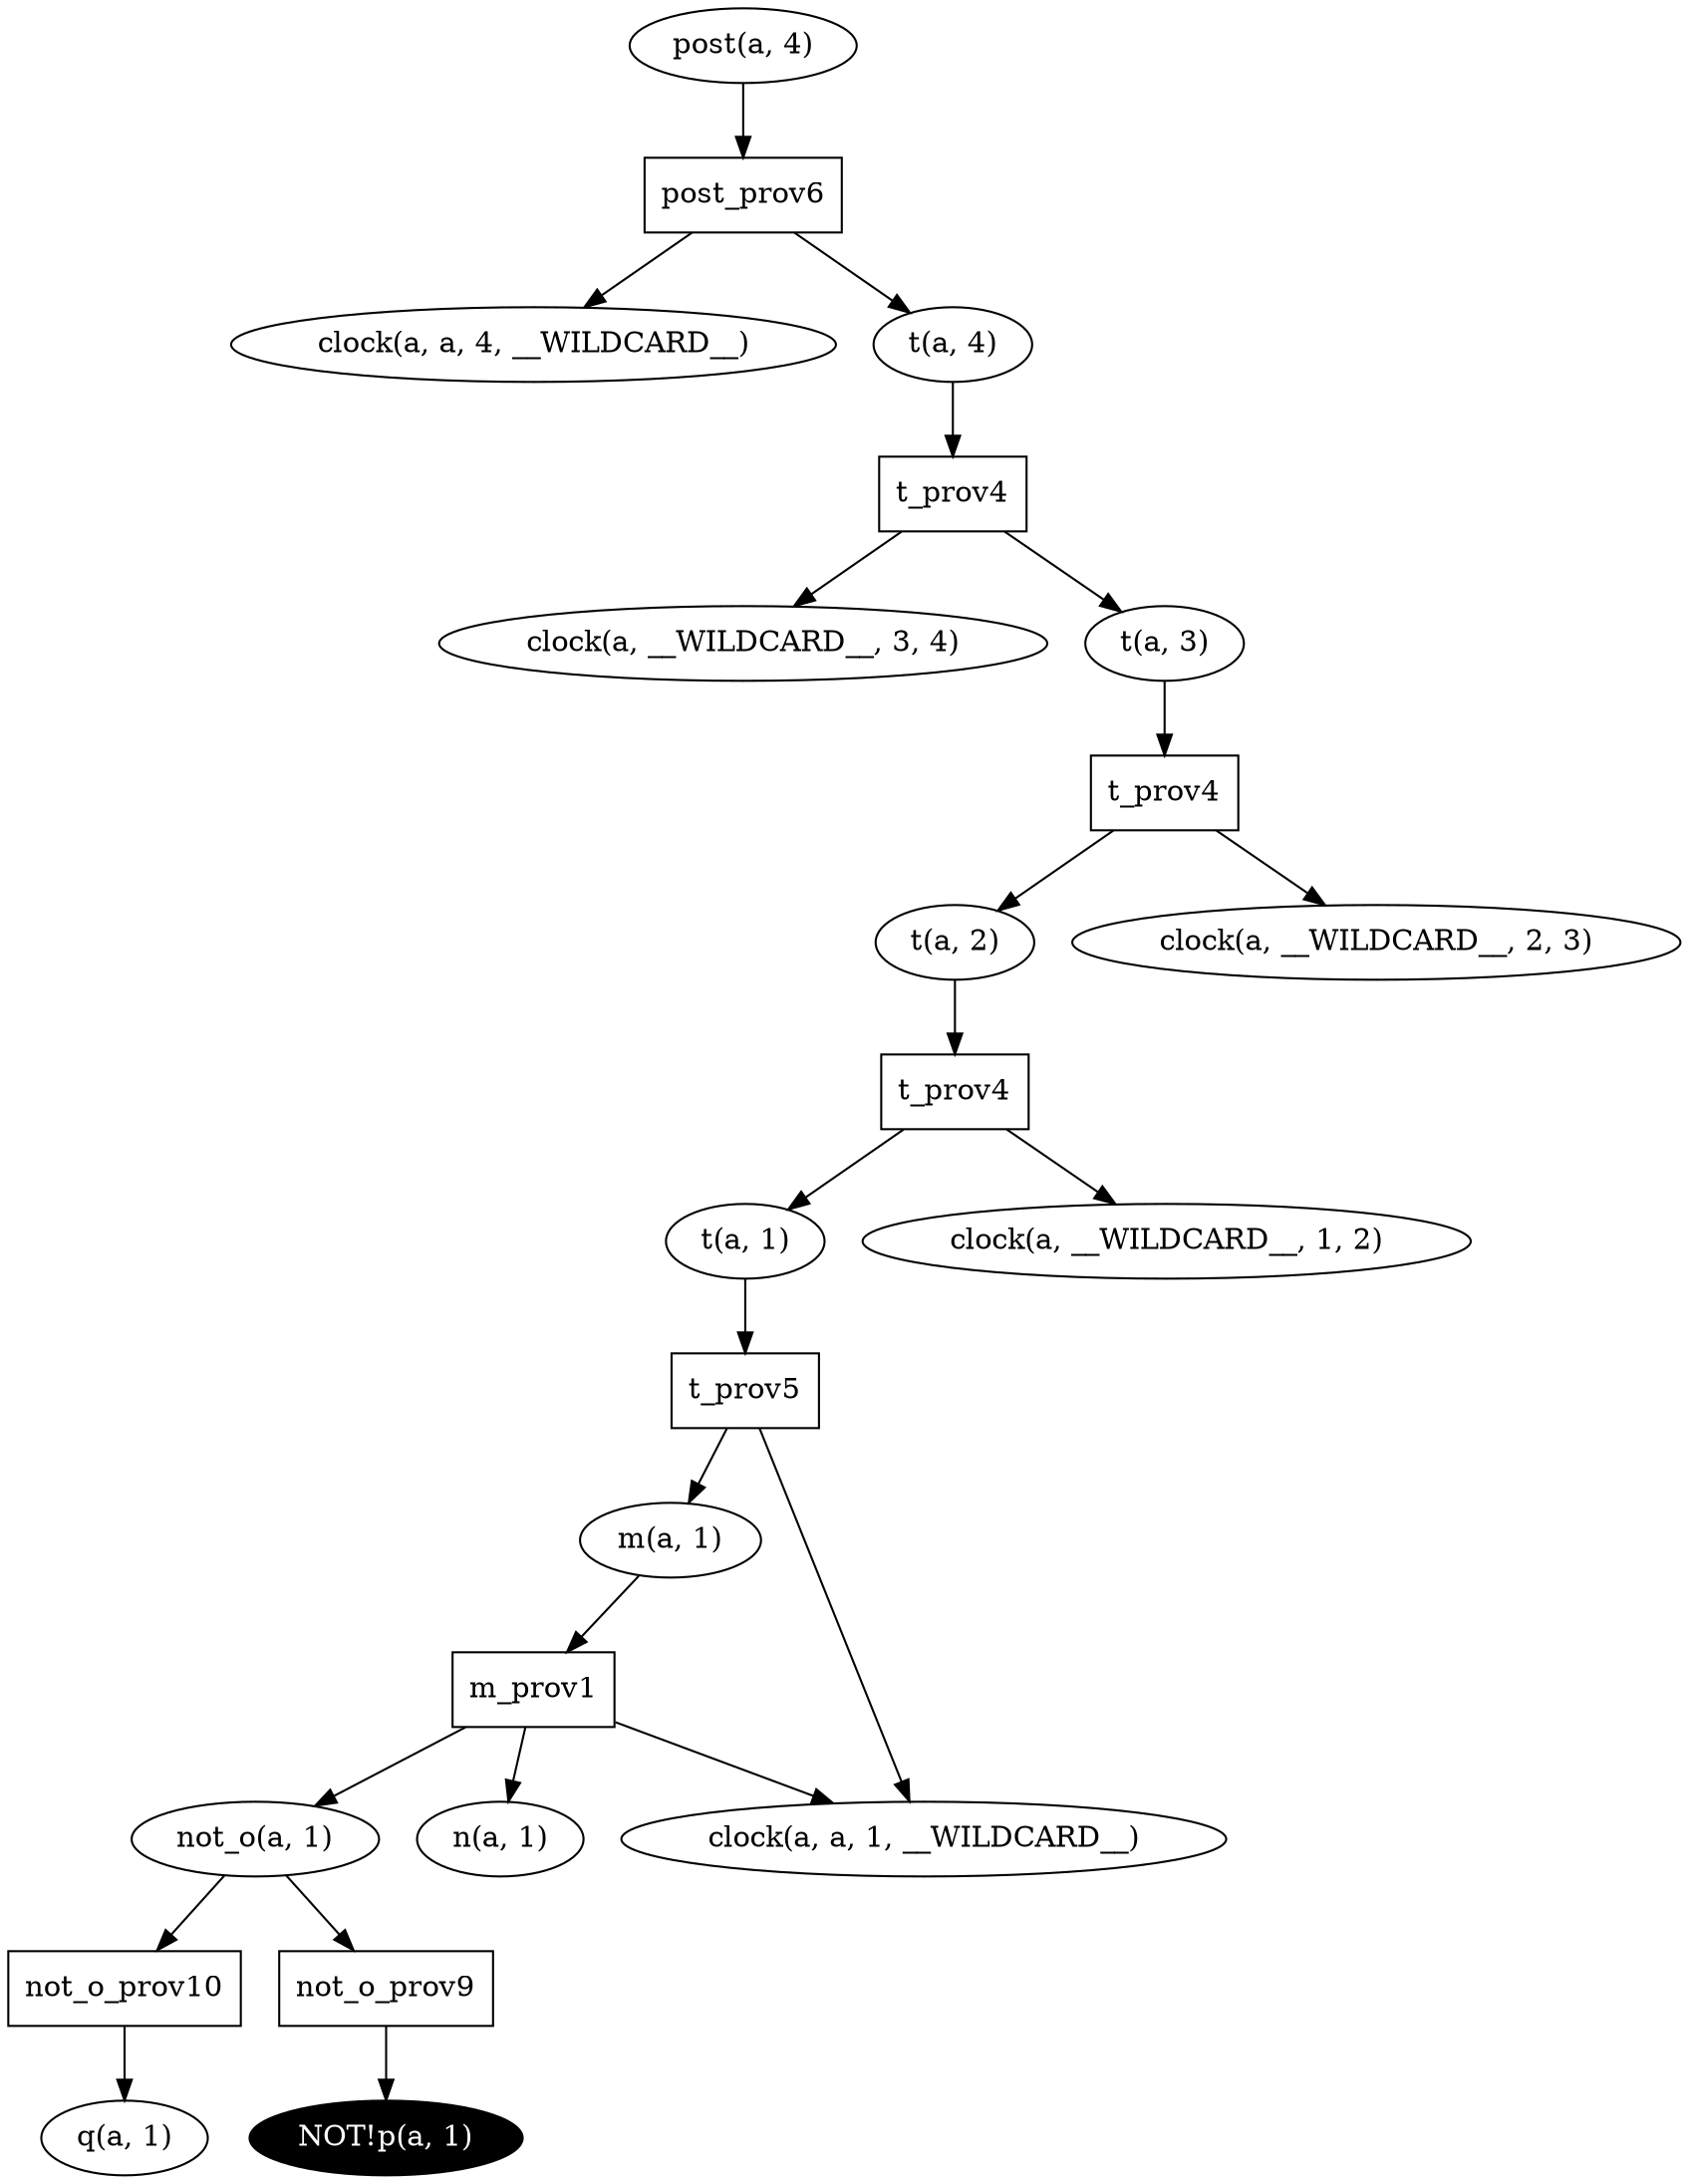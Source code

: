 digraph dataflow {
    {rank="same"; goal14}
    
    goal11 [label="clock(a, __WILDCARD__, 3, 4)",style="filled",fontcolor="black",color="black",fillcolor="white"];
    goal14 [label="post(a, 4)",style="filled",fontcolor="black",color="black",fillcolor="white"];
    rule5 -> goal8 [color="black"];
    goal6 -> rule3 [color="black"];
    goal10 [label="t(a, 3)",style="filled",fontcolor="black",color="black",fillcolor="white"];
    rule2 [label="m_prov1",shape="rect",fontcolor="black",color="black",fillcolor="white"];
    goal13 [label="clock(a, a, 4, __WILDCARD__)",style="filled",fontcolor="black",color="black",fillcolor="white"];
    rule3 [label="t_prov5",shape="rect",fontcolor="black",color="black",fillcolor="white"];
    goal3 [label="not_o(a, 1)",style="filled",fontcolor="black",color="black",fillcolor="white"];
    rule7 [label="post_prov6",shape="rect",fontcolor="black",color="black",fillcolor="white"];
    rule2 -> goal0 [color="black"];
    rule4 -> goal7 [color="black"];
    rule1 -> goal2 [color="black"];
    rule1 [label="not_o_prov10",shape="rect",fontcolor="black",color="black",fillcolor="white"];
    goal12 [label="t(a, 4)",style="filled",fontcolor="black",color="black",fillcolor="white"];
    rule6 -> goal10 [color="black"];
    goal8 -> rule4 [color="black"];
    rule2 -> goal3 [color="black"];
    rule5 [label="t_prov4",shape="rect",fontcolor="black",color="black",fillcolor="white"];
    rule7 -> goal13 [color="black"];
    goal7 [label="clock(a, __WILDCARD__, 1, 2)",style="filled",fontcolor="black",color="black",fillcolor="white"];
    rule4 -> goal6 [color="black"];
    goal8 [label="t(a, 2)",style="filled",fontcolor="black",color="black",fillcolor="white"];
    goal5 [label="m(a, 1)",style="filled",fontcolor="black",color="black",fillcolor="white"];
    goal3 -> rule0 [color="black"];
    rule2 -> goal4 [color="black"];
    goal6 [label="t(a, 1)",style="filled",fontcolor="black",color="black",fillcolor="white"];
    rule7 -> goal12 [color="black"];
    rule3 -> goal5 [color="black"];
    rule3 -> goal4 [color="black"];
    goal1 [label="NOT!p(a, 1)",style="filled",fontcolor="white",color="black",fillcolor="black"];
    goal4 [label="clock(a, a, 1, __WILDCARD__)",style="filled",fontcolor="black",color="black",fillcolor="white"];
    goal12 -> rule6 [color="black"];
    rule5 -> goal9 [color="black"];
    goal9 [label="clock(a, __WILDCARD__, 2, 3)",style="filled",fontcolor="black",color="black",fillcolor="white"];
    goal5 -> rule2 [color="black"];
    goal10 -> rule5 [color="black"];
    rule0 -> goal1 [color="black"];
    rule0 [label="not_o_prov9",shape="rect",fontcolor="black",color="black",fillcolor="white"];
    goal3 -> rule1 [color="black"];
    goal2 [label="q(a, 1)",style="filled",fontcolor="black",color="black",fillcolor="white"];
    rule6 -> goal11 [color="black"];
    rule4 [label="t_prov4",shape="rect",fontcolor="black",color="black",fillcolor="white"];
    goal14 -> rule7 [color="black"];
    rule6 [label="t_prov4",shape="rect",fontcolor="black",color="black",fillcolor="white"];
    goal0 [label="n(a, 1)",style="filled",fontcolor="black",color="black",fillcolor="white"];
}